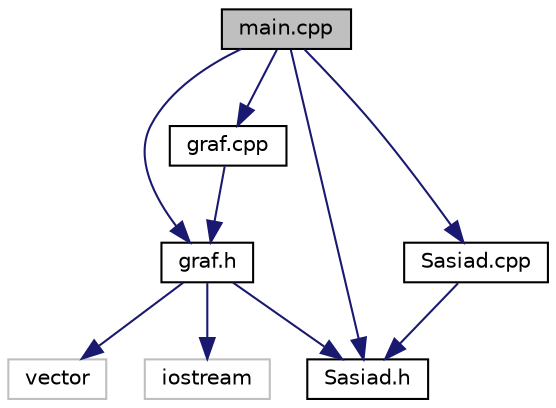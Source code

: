 digraph G
{
  edge [fontname="Helvetica",fontsize="10",labelfontname="Helvetica",labelfontsize="10"];
  node [fontname="Helvetica",fontsize="10",shape=record];
  Node1 [label="main.cpp",height=0.2,width=0.4,color="black", fillcolor="grey75", style="filled" fontcolor="black"];
  Node1 -> Node2 [color="midnightblue",fontsize="10",style="solid"];
  Node2 [label="graf.h",height=0.2,width=0.4,color="black", fillcolor="white", style="filled",URL="$graf_8h.html"];
  Node2 -> Node3 [color="midnightblue",fontsize="10",style="solid"];
  Node3 [label="vector",height=0.2,width=0.4,color="grey75", fillcolor="white", style="filled"];
  Node2 -> Node4 [color="midnightblue",fontsize="10",style="solid"];
  Node4 [label="iostream",height=0.2,width=0.4,color="grey75", fillcolor="white", style="filled"];
  Node2 -> Node5 [color="midnightblue",fontsize="10",style="solid"];
  Node5 [label="Sasiad.h",height=0.2,width=0.4,color="black", fillcolor="white", style="filled",URL="$_sasiad_8h.html"];
  Node1 -> Node6 [color="midnightblue",fontsize="10",style="solid"];
  Node6 [label="graf.cpp",height=0.2,width=0.4,color="black", fillcolor="white", style="filled",URL="$graf_8cpp.html"];
  Node6 -> Node2 [color="midnightblue",fontsize="10",style="solid"];
  Node1 -> Node5 [color="midnightblue",fontsize="10",style="solid"];
  Node1 -> Node7 [color="midnightblue",fontsize="10",style="solid"];
  Node7 [label="Sasiad.cpp",height=0.2,width=0.4,color="black", fillcolor="white", style="filled",URL="$_sasiad_8cpp.html"];
  Node7 -> Node5 [color="midnightblue",fontsize="10",style="solid"];
}
